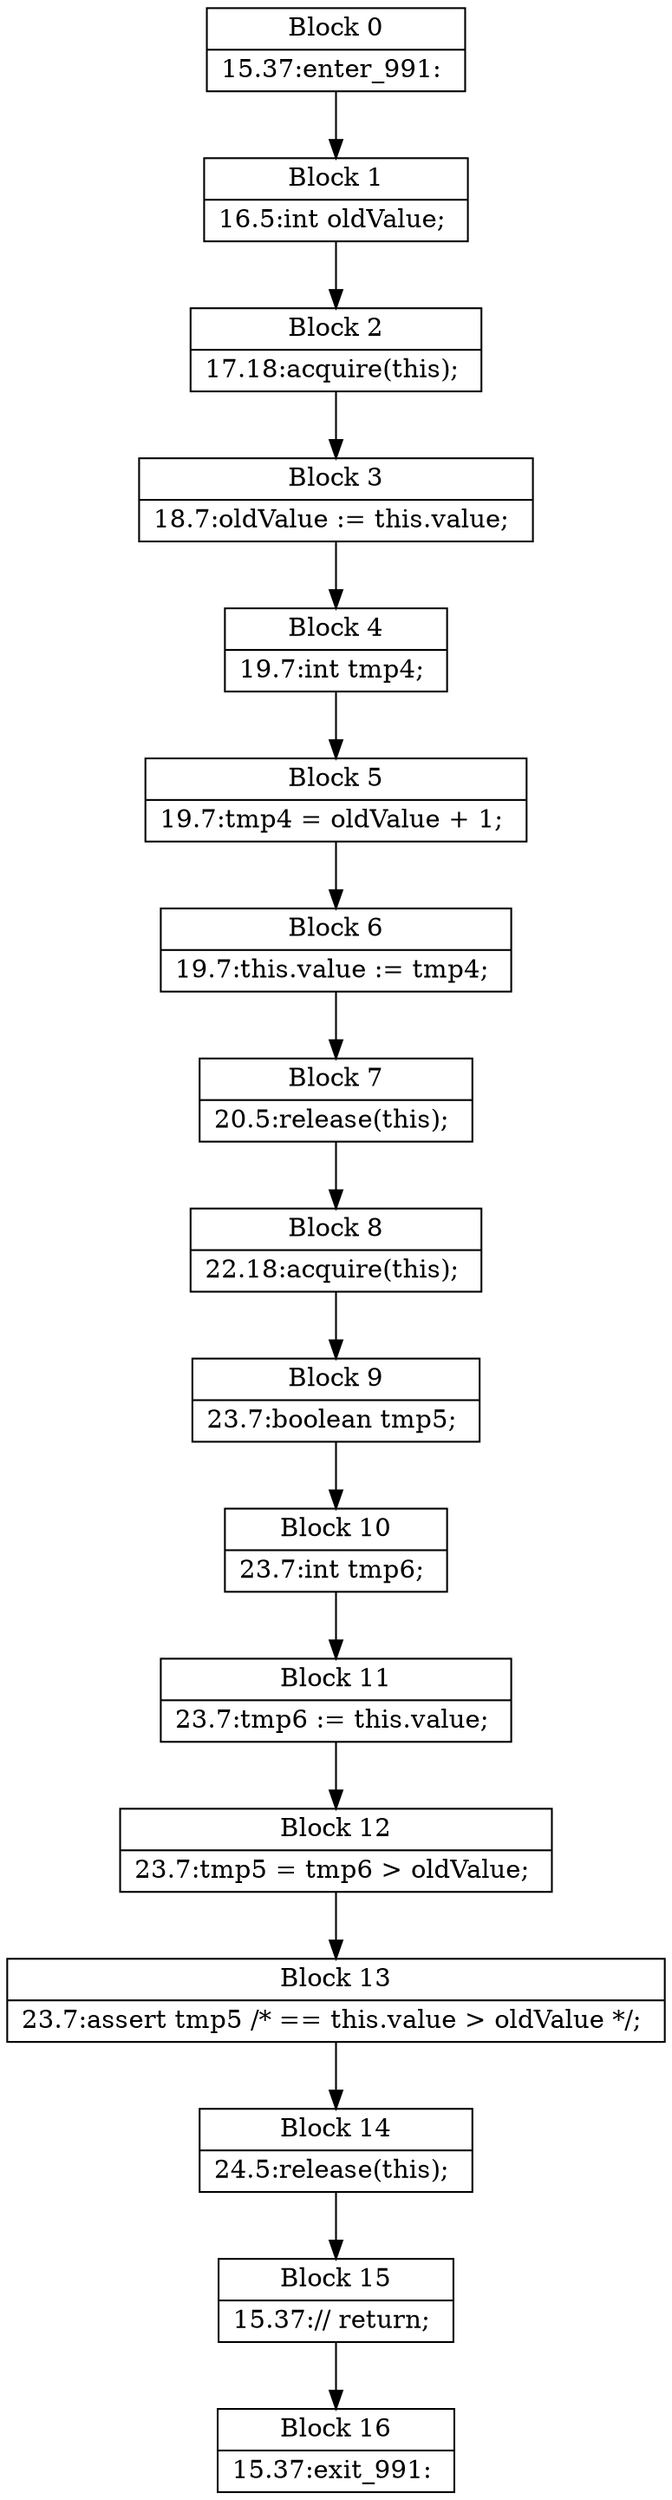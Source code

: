 digraph G {
   node [shape=record];
B0[label="{Block 0|15.37:enter_991: \n}"];
B1[label="{Block 1|16.5:int oldValue; \n}"];
B2[label="{Block 2|17.18:acquire(this); \n}"];
B3[label="{Block 3|18.7:oldValue := this.value; \n}"];
B4[label="{Block 4|19.7:int tmp4; \n}"];
B5[label="{Block 5|19.7:tmp4 = oldValue + 1; \n}"];
B6[label="{Block 6|19.7:this.value := tmp4; \n}"];
B7[label="{Block 7|20.5:release(this); \n}"];
B8[label="{Block 8|22.18:acquire(this); \n}"];
B9[label="{Block 9|23.7:boolean tmp5; \n}"];
B10[label="{Block 10|23.7:int tmp6; \n}"];
B11[label="{Block 11|23.7:tmp6 := this.value; \n}"];
B12[label="{Block 12|23.7:tmp5 = tmp6 \> oldValue; \n}"];
B13[label="{Block 13|23.7:assert tmp5 /* == this.value \> oldValue */; \n}"];
B14[label="{Block 14|24.5:release(this); \n}"];
B15[label="{Block 15|15.37:// return; \n}"];
B16[label="{Block 16|15.37:exit_991: \n}"];
B0 -> B1;
B1 -> B2;
B2 -> B3;
B3 -> B4;
B4 -> B5;
B5 -> B6;
B6 -> B7;
B7 -> B8;
B8 -> B9;
B9 -> B10;
B10 -> B11;
B11 -> B12;
B12 -> B13;
B13 -> B14;
B14 -> B15;
B15 -> B16;
}
